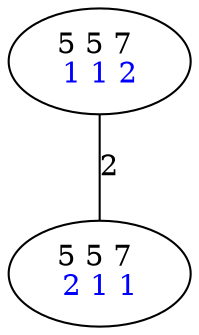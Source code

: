 graph G {
	0 [label=<5 5 7 <BR/> <FONT COLOR="BLUE">1 1 2 </FONT>>];
	1 [label=<5 5 7 <BR/> <FONT COLOR="BLUE">2 1 1 </FONT>>];
	0 -- 1 [label="2"];
}